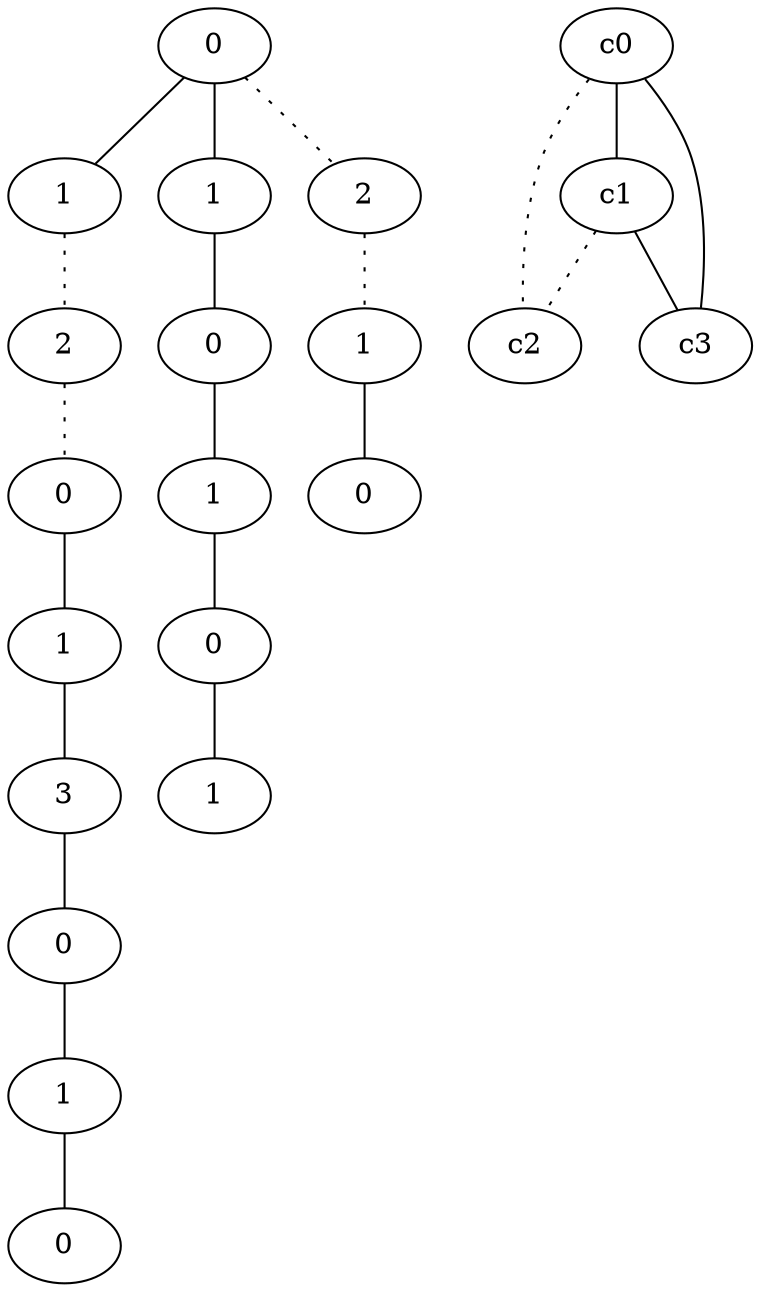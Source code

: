 graph {
a0[label=0];
a1[label=1];
a2[label=2];
a3[label=0];
a4[label=1];
a5[label=3];
a6[label=0];
a7[label=1];
a8[label=0];
a9[label=1];
a10[label=0];
a11[label=1];
a12[label=0];
a13[label=1];
a14[label=2];
a15[label=1];
a16[label=0];
a0 -- a1;
a0 -- a9;
a0 -- a14 [style=dotted];
a1 -- a2 [style=dotted];
a2 -- a3 [style=dotted];
a3 -- a4;
a4 -- a5;
a5 -- a6;
a6 -- a7;
a7 -- a8;
a9 -- a10;
a10 -- a11;
a11 -- a12;
a12 -- a13;
a14 -- a15 [style=dotted];
a15 -- a16;
c0 -- c1;
c0 -- c2 [style=dotted];
c0 -- c3;
c1 -- c2 [style=dotted];
c1 -- c3;
}
